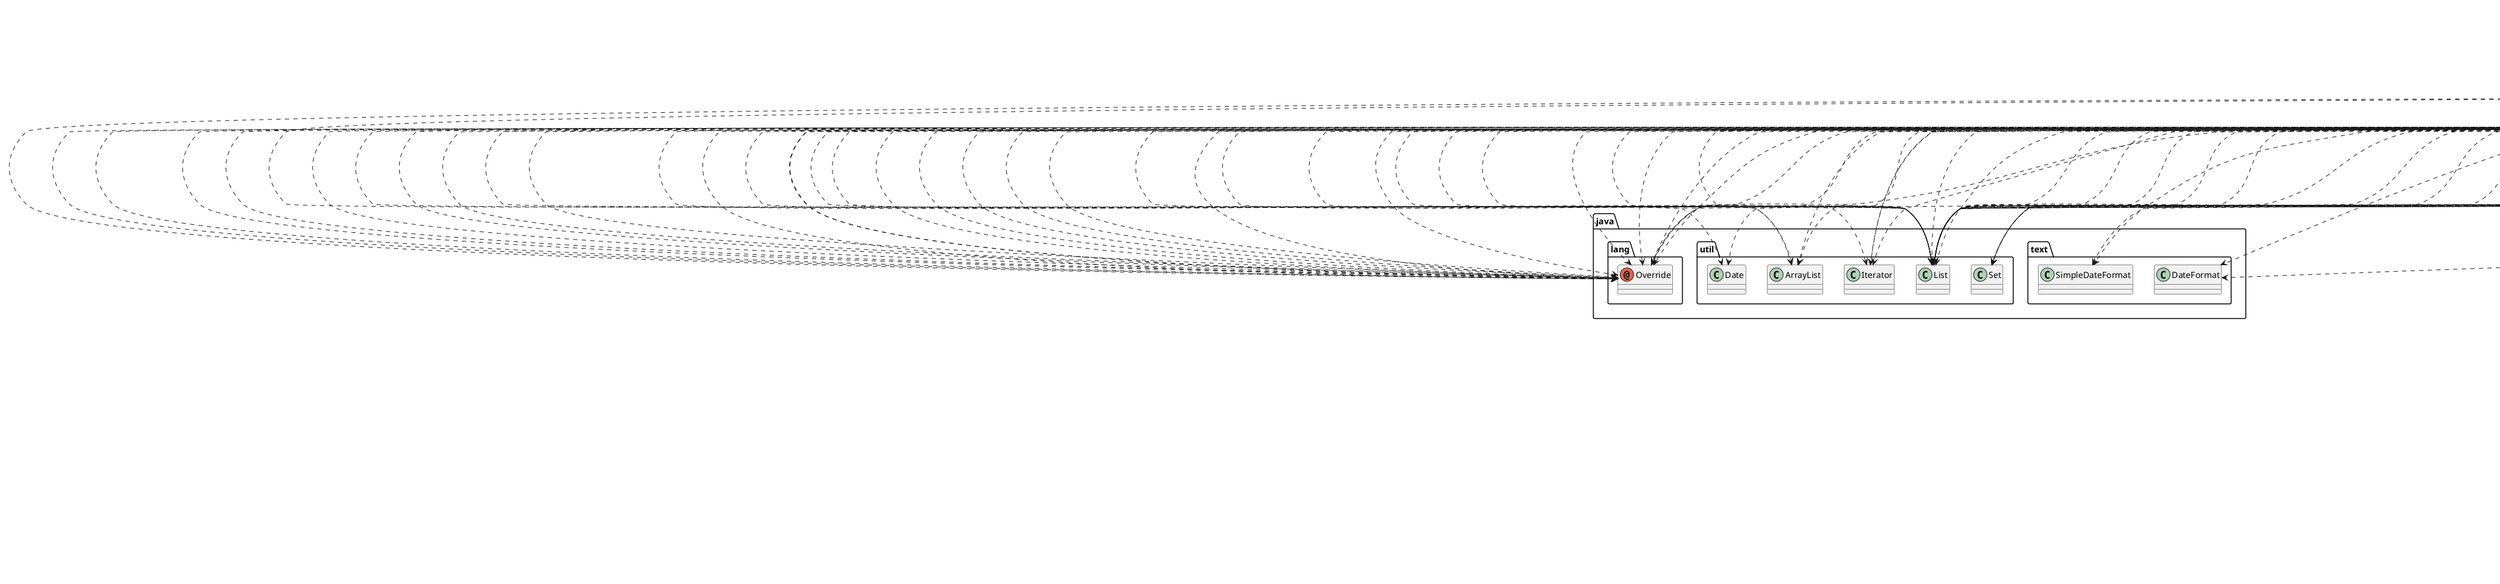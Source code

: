 @startuml
annotation java.lang.Override
annotation org.hibernate.validator.constraints.Email
annotation org.hibernate.validator.constraints.Length
annotation org.hibernate.validator.constraints.NotEmpty
annotation org.springframework.boot.autoconfigure.SpringBootApplication
annotation org.springframework.web.bind.annotation.PathVariable
annotation org.springframework.web.bind.annotation.RequestBody
annotation org.springframework.web.bind.annotation.RequestMapping
annotation org.springframework.web.bind.annotation.RequestParam
annotation org.springframework.web.bind.annotation.RestController
class com.gobeshonabd.GobeshonabdfinalApplication
class com.gobeshonabd.ServletInitializer
class com.gobeshonabd.TestController
class com.gobeshonabd.configs.DateUtil
class com.gobeshonabd.configs.HibernateUtil
class com.gobeshonabd.configs.SessionFactorySingletron
class com.gobeshonabd.configs.SpringContextSingletron
class com.gobeshonabd.controllers.Articles_CRUD
class com.gobeshonabd.controllers.Comment_Articles_CRUD
class com.gobeshonabd.controllers.Controller_Messages
class com.gobeshonabd.controllers.Controllers_LogOut
class com.gobeshonabd.controllers.Controllers_QuestionAndAnswer
class com.gobeshonabd.controllers.Controllers_QuestionAndAnswerComment
class com.gobeshonabd.controllers.Controllers_Services
class com.gobeshonabd.controllers.Controllers_Users
class com.gobeshonabd.persistence.DAO_Articles_Comment_Impl
class com.gobeshonabd.persistence.DAO_Articles_Impl
class com.gobeshonabd.persistence.DAO_Follow_Impl
class com.gobeshonabd.persistence.DAO_Generel_Insert_Update_Delete_SelectAll_Impl
class com.gobeshonabd.persistence.DAO_Messages_Impl
class com.gobeshonabd.persistence.DAO_QuestionAndAnswar_Impl
class com.gobeshonabd.persistence.DAO_QuestionAndAnswerComment_Impl
class com.gobeshonabd.persistence.DAO_Users_CRUD_Impl
class com.gobeshonabd.pojos.Articles
class com.gobeshonabd.pojos.ArticlesComments
class com.gobeshonabd.pojos.ArticlesCommentsVotes
class com.gobeshonabd.pojos.ArticlesComments_Insert
class com.gobeshonabd.pojos.ArticlesVotes
class com.gobeshonabd.pojos.Articles_Concise_View
class com.gobeshonabd.pojos.Articles_Insert
class com.gobeshonabd.pojos.Follow
class com.gobeshonabd.pojos.Messages
class com.gobeshonabd.pojos.QuestionAndAnswer
class com.gobeshonabd.pojos.QuestionAndAnswerComment
class com.gobeshonabd.pojos.QuestionAndAnswerCommentVotes
class com.gobeshonabd.pojos.QuestionAndAnswerComment_Insert
class com.gobeshonabd.pojos.QuestionAndAnswerVotes
class com.gobeshonabd.pojos.QuestionAndAnswer_Insert
class com.gobeshonabd.pojos.QuestionAndAnswer_View_Summury
class com.gobeshonabd.pojos.Users
class com.gobeshonabd.pojos.Users_Public_View
class com.gobeshonabd.search.DAO_Search_Users_Impl
class com.gobeshonabd.services.Services_Articles_CRUD_Impl
class com.gobeshonabd.services.Services_Articles_Comments_CRUD_Impl
class com.gobeshonabd.services.Services_Follow_Impl
class com.gobeshonabd.services.Services_Messages_Impl
class com.gobeshonabd.services.Services_QuestionAndAnswar_Impl
class com.gobeshonabd.services.Services_QuestionAndAnswerComment_Impl
class com.gobeshonabd.services.Services_Users_CRUD_Impl
class com.gobeshonabd.voting.Controller_Voteing
class com.gobeshonabd.voting.DAO_Generel_Vote_Save_Read_Impl
class com.gobeshonabd.voting.DAO_Vote_ArticleComment_Impl
class com.gobeshonabd.voting.DAO_Vote_Article_Impl
class com.gobeshonabd.voting.DAO_Vote_QuestionAndAnswarComment_Impl
class com.gobeshonabd.voting.DAO_Vote_QuestionAndAnswar_Impl
class com.gobeshonabd.voting.Services_Vote_ArticleComment_Impl
class com.gobeshonabd.voting.Services_Vote_Article_Impl
class com.gobeshonabd.voting.Services_Vote_QuestionAndAnswarComment_Impl
class com.gobeshonabd.voting.Services_Vote_QuestionAndAnswar_Impl
class java.text.DateFormat
class java.text.SimpleDateFormat
class java.util.ArrayList
class java.util.Date
class java.util.Iterator
class java.util.List
class java.util.Set
class javax.validation.constraints.Min
class javax.validation.constraints.Size
class org.hibernate.Criteria
class org.hibernate.Query
class org.hibernate.Session
class org.hibernate.SessionFactory
class org.hibernate.Transaction
class org.hibernate.cfg.Configuration
class org.hibernate.criterion.Criterion
class org.hibernate.criterion.LogicalExpression
class org.hibernate.criterion.MatchMode
class org.hibernate.criterion.Order
class org.hibernate.criterion.ProjectionList
class org.hibernate.criterion.Projections
class org.hibernate.criterion.Restrictions
class org.springframework.beans.factory.annotation.Required
class org.springframework.boot.SpringApplication
class org.springframework.boot.builder.SpringApplicationBuilder
class org.springframework.boot.web.support.SpringBootServletInitializer
class org.springframework.context.ApplicationContext
class org.springframework.context.support.ClassPathXmlApplicationContext
class org.springframework.web.bind.annotation.RequestMethod
interface com.gobeshonabd.configs.Get_Bean_Persistence_DAO_Generel_Insert_Update_Delete_Impl
interface com.gobeshonabd.configs.SpringApplicationContextInterface
interface com.gobeshonabd.persistence.DAO_Articles_Comment_I
interface com.gobeshonabd.persistence.DAO_Articles_I
interface com.gobeshonabd.persistence.DAO_Follow_I
interface com.gobeshonabd.persistence.DAO_Generel_Insert_Update_Delete_SelectAll_I
interface com.gobeshonabd.persistence.DAO_Messages_I
interface com.gobeshonabd.persistence.DAO_QuestionAndAnswar_I
interface com.gobeshonabd.persistence.DAO_QuestionAndAnswerComment_I
interface com.gobeshonabd.persistence.DAO_Users_CRUD_I
interface com.gobeshonabd.search.DAO_Search_Users_I
interface com.gobeshonabd.services.Services_Articles_CRUD_I
interface com.gobeshonabd.services.Services_Articles_Comments_CRUD_I
interface com.gobeshonabd.services.Services_Follow_I
interface com.gobeshonabd.services.Services_Messages_I
interface com.gobeshonabd.services.Services_QuestionAndAnswar_I
interface com.gobeshonabd.services.Services_QuestionAndAnswerComment_I
interface com.gobeshonabd.services.Services_User_PasswordEncryption_I
interface com.gobeshonabd.services.Services_Users_CRUD_I
interface com.gobeshonabd.voting.DAO_Generel_Vote_Save_Read_I
interface com.gobeshonabd.voting.DAO_Vote_ArticleComment_I
interface com.gobeshonabd.voting.DAO_Vote_Article_I
interface com.gobeshonabd.voting.DAO_Vote_QuestionAndAnswarComment_I
interface com.gobeshonabd.voting.DAO_Vote_QuestionAndAnswar_I
interface com.gobeshonabd.voting.Get_Bean_DAO_Generel_Vote_Save_Read_Impl
interface com.gobeshonabd.voting.Services_Vote_ArticleComment_I
interface com.gobeshonabd.voting.Services_Vote_Article_I
interface com.gobeshonabd.voting.Services_Vote_QuestionAndAnswarComment_I
interface com.gobeshonabd.voting.Services_Vote_QuestionAndAnswar_I
com.gobeshonabd.GobeshonabdfinalApplication ..> org.springframework.boot.autoconfigure.SpringBootApplication
com.gobeshonabd.GobeshonabdfinalApplication ..> org.springframework.boot.SpringApplication
com.gobeshonabd.ServletInitializer ..> java.lang.Override
com.gobeshonabd.ServletInitializer ..> org.springframework.boot.builder.SpringApplicationBuilder
com.gobeshonabd.ServletInitializer --|> org.springframework.boot.web.support.SpringBootServletInitializer
com.gobeshonabd.TestController ..> org.springframework.web.bind.annotation.RequestMapping
com.gobeshonabd.TestController ..> org.springframework.web.bind.annotation.RestController
com.gobeshonabd.configs.DateUtil ..> java.text.DateFormat
com.gobeshonabd.configs.DateUtil ..> java.text.SimpleDateFormat
com.gobeshonabd.configs.DateUtil ..> java.util.Date
com.gobeshonabd.configs.SessionFactorySingletron ..> org.hibernate.SessionFactory
com.gobeshonabd.configs.SessionFactorySingletron ..> org.hibernate.cfg.Configuration
com.gobeshonabd.configs.SpringContextSingletron ..> org.springframework.context.ApplicationContext
com.gobeshonabd.configs.SpringContextSingletron ..> org.springframework.context.support.ClassPathXmlApplicationContext
com.gobeshonabd.controllers.Articles_CRUD ..> org.springframework.web.bind.annotation.PathVariable
com.gobeshonabd.controllers.Articles_CRUD ..> org.springframework.web.bind.annotation.RequestBody
com.gobeshonabd.controllers.Articles_CRUD ..> org.springframework.web.bind.annotation.RequestMapping
com.gobeshonabd.controllers.Articles_CRUD ..> org.springframework.web.bind.annotation.RestController
com.gobeshonabd.controllers.Articles_CRUD ..> com.gobeshonabd.configs.SpringContextSingletron
com.gobeshonabd.controllers.Articles_CRUD ..> com.gobeshonabd.pojos.Articles
com.gobeshonabd.controllers.Articles_CRUD ..> com.gobeshonabd.pojos.Articles_Insert
com.gobeshonabd.controllers.Articles_CRUD ..> java.util.List
com.gobeshonabd.controllers.Articles_CRUD ..> org.springframework.web.bind.annotation.RequestMethod
com.gobeshonabd.controllers.Articles_CRUD --|> com.gobeshonabd.configs.SpringApplicationContextInterface
com.gobeshonabd.controllers.Articles_CRUD ..> com.gobeshonabd.services.Services_Articles_CRUD_I
com.gobeshonabd.controllers.Comment_Articles_CRUD ..> org.springframework.web.bind.annotation.RequestBody
com.gobeshonabd.controllers.Comment_Articles_CRUD ..> org.springframework.web.bind.annotation.RequestMapping
com.gobeshonabd.controllers.Comment_Articles_CRUD ..> org.springframework.web.bind.annotation.RestController
com.gobeshonabd.controllers.Comment_Articles_CRUD ..> com.gobeshonabd.pojos.ArticlesComments
com.gobeshonabd.controllers.Comment_Articles_CRUD ..> com.gobeshonabd.pojos.ArticlesComments_Insert
com.gobeshonabd.controllers.Comment_Articles_CRUD ..> org.springframework.web.bind.annotation.RequestMethod
com.gobeshonabd.controllers.Comment_Articles_CRUD --|> com.gobeshonabd.configs.SpringApplicationContextInterface
com.gobeshonabd.controllers.Comment_Articles_CRUD ..> com.gobeshonabd.services.Services_Articles_Comments_CRUD_I
com.gobeshonabd.controllers.Controller_Messages ..> org.springframework.web.bind.annotation.PathVariable
com.gobeshonabd.controllers.Controller_Messages ..> org.springframework.web.bind.annotation.RequestBody
com.gobeshonabd.controllers.Controller_Messages ..> org.springframework.web.bind.annotation.RequestMapping
com.gobeshonabd.controllers.Controller_Messages ..> org.springframework.web.bind.annotation.RequestParam
com.gobeshonabd.controllers.Controller_Messages ..> org.springframework.web.bind.annotation.RestController
com.gobeshonabd.controllers.Controller_Messages ..> com.gobeshonabd.pojos.Messages
com.gobeshonabd.controllers.Controller_Messages ..> java.util.List
com.gobeshonabd.controllers.Controller_Messages ..> org.springframework.web.bind.annotation.RequestMethod
com.gobeshonabd.controllers.Controller_Messages --|> com.gobeshonabd.configs.SpringApplicationContextInterface
com.gobeshonabd.controllers.Controller_Messages ..> com.gobeshonabd.services.Services_Messages_I
com.gobeshonabd.controllers.Controllers_LogOut ..> org.springframework.web.bind.annotation.RequestBody
com.gobeshonabd.controllers.Controllers_LogOut ..> org.springframework.web.bind.annotation.RequestMapping
com.gobeshonabd.controllers.Controllers_LogOut ..> org.springframework.web.bind.annotation.RestController
com.gobeshonabd.controllers.Controllers_LogOut ..> com.gobeshonabd.pojos.Articles
com.gobeshonabd.controllers.Controllers_LogOut ..> java.util.List
com.gobeshonabd.controllers.Controllers_LogOut ..> org.springframework.web.bind.annotation.RequestMethod
com.gobeshonabd.controllers.Controllers_LogOut ..> com.gobeshonabd.configs.SpringApplicationContextInterface
com.gobeshonabd.controllers.Controllers_LogOut ..> com.gobeshonabd.services.Services_Articles_CRUD_I
com.gobeshonabd.controllers.Controllers_QuestionAndAnswer ..> org.springframework.web.bind.annotation.PathVariable
com.gobeshonabd.controllers.Controllers_QuestionAndAnswer ..> org.springframework.web.bind.annotation.RequestBody
com.gobeshonabd.controllers.Controllers_QuestionAndAnswer ..> org.springframework.web.bind.annotation.RequestMapping
com.gobeshonabd.controllers.Controllers_QuestionAndAnswer ..> org.springframework.web.bind.annotation.RestController
com.gobeshonabd.controllers.Controllers_QuestionAndAnswer ..> com.gobeshonabd.pojos.QuestionAndAnswer
com.gobeshonabd.controllers.Controllers_QuestionAndAnswer ..> com.gobeshonabd.pojos.QuestionAndAnswer_Insert
com.gobeshonabd.controllers.Controllers_QuestionAndAnswer ..> java.util.List
com.gobeshonabd.controllers.Controllers_QuestionAndAnswer ..> org.springframework.web.bind.annotation.RequestMethod
com.gobeshonabd.controllers.Controllers_QuestionAndAnswer --|> com.gobeshonabd.configs.SpringApplicationContextInterface
com.gobeshonabd.controllers.Controllers_QuestionAndAnswer ..> com.gobeshonabd.services.Services_QuestionAndAnswar_I
com.gobeshonabd.controllers.Controllers_QuestionAndAnswerComment ..> org.springframework.web.bind.annotation.RequestBody
com.gobeshonabd.controllers.Controllers_QuestionAndAnswerComment ..> org.springframework.web.bind.annotation.RequestMapping
com.gobeshonabd.controllers.Controllers_QuestionAndAnswerComment ..> org.springframework.web.bind.annotation.RestController
com.gobeshonabd.controllers.Controllers_QuestionAndAnswerComment ..> com.gobeshonabd.pojos.QuestionAndAnswerComment
com.gobeshonabd.controllers.Controllers_QuestionAndAnswerComment ..> com.gobeshonabd.pojos.QuestionAndAnswerComment_Insert
com.gobeshonabd.controllers.Controllers_QuestionAndAnswerComment ..> org.springframework.web.bind.annotation.RequestMethod
com.gobeshonabd.controllers.Controllers_QuestionAndAnswerComment --|> com.gobeshonabd.configs.SpringApplicationContextInterface
com.gobeshonabd.controllers.Controllers_QuestionAndAnswerComment ..> com.gobeshonabd.services.Services_QuestionAndAnswerComment_I
com.gobeshonabd.controllers.Controllers_Services ..> org.springframework.web.bind.annotation.RequestMapping
com.gobeshonabd.controllers.Controllers_Services ..> com.gobeshonabd.pojos.Follow
com.gobeshonabd.controllers.Controllers_Services ..> java.util.List
com.gobeshonabd.controllers.Controllers_Services ..> org.springframework.web.bind.annotation.RequestMethod
com.gobeshonabd.controllers.Controllers_Services --|> com.gobeshonabd.configs.SpringApplicationContextInterface
com.gobeshonabd.controllers.Controllers_Services ..> com.gobeshonabd.services.Services_Follow_I
com.gobeshonabd.controllers.Controllers_Users ..> org.springframework.web.bind.annotation.PathVariable
com.gobeshonabd.controllers.Controllers_Users ..> org.springframework.web.bind.annotation.RequestBody
com.gobeshonabd.controllers.Controllers_Users ..> org.springframework.web.bind.annotation.RequestMapping
com.gobeshonabd.controllers.Controllers_Users ..> org.springframework.web.bind.annotation.RequestParam
com.gobeshonabd.controllers.Controllers_Users ..> org.springframework.web.bind.annotation.RestController
com.gobeshonabd.controllers.Controllers_Users ..> com.gobeshonabd.pojos.Users
com.gobeshonabd.controllers.Controllers_Users ..> com.gobeshonabd.pojos.Users_Public_View
com.gobeshonabd.controllers.Controllers_Users ..> java.util.List
com.gobeshonabd.controllers.Controllers_Users ..> org.hibernate.Session
com.gobeshonabd.controllers.Controllers_Users ..> org.hibernate.SessionFactory
com.gobeshonabd.controllers.Controllers_Users ..> org.hibernate.Transaction
com.gobeshonabd.controllers.Controllers_Users ..> org.hibernate.cfg.Configuration
com.gobeshonabd.controllers.Controllers_Users ..> org.springframework.web.bind.annotation.RequestMethod
com.gobeshonabd.controllers.Controllers_Users --|> com.gobeshonabd.configs.SpringApplicationContextInterface
com.gobeshonabd.controllers.Controllers_Users ..> com.gobeshonabd.services.Services_Users_CRUD_I
com.gobeshonabd.persistence.DAO_Articles_Comment_Impl ..> java.lang.Override
com.gobeshonabd.persistence.DAO_Articles_Comment_Impl ..> com.gobeshonabd.configs.HibernateUtil
com.gobeshonabd.persistence.DAO_Articles_Comment_Impl ..> com.gobeshonabd.pojos.ArticlesComments
com.gobeshonabd.persistence.DAO_Articles_Comment_Impl ..> com.gobeshonabd.pojos.ArticlesComments_Insert
com.gobeshonabd.persistence.DAO_Articles_Comment_Impl ..> org.hibernate.Session
com.gobeshonabd.persistence.DAO_Articles_Comment_Impl ..> org.hibernate.SessionFactory
com.gobeshonabd.persistence.DAO_Articles_Comment_Impl --|> com.gobeshonabd.configs.Get_Bean_Persistence_DAO_Generel_Insert_Update_Delete_Impl
com.gobeshonabd.persistence.DAO_Articles_Comment_Impl --|> com.gobeshonabd.persistence.DAO_Articles_Comment_I
com.gobeshonabd.persistence.DAO_Articles_Impl ..> java.lang.Override
com.gobeshonabd.persistence.DAO_Articles_Impl ..> com.gobeshonabd.configs.HibernateUtil
com.gobeshonabd.persistence.DAO_Articles_Impl ..> com.gobeshonabd.pojos.Articles
com.gobeshonabd.persistence.DAO_Articles_Impl ..> com.gobeshonabd.pojos.Articles_Concise_View
com.gobeshonabd.persistence.DAO_Articles_Impl ..> com.gobeshonabd.pojos.Articles_Insert
com.gobeshonabd.persistence.DAO_Articles_Impl ..> com.gobeshonabd.pojos.Users
com.gobeshonabd.persistence.DAO_Articles_Impl ..> java.util.ArrayList
com.gobeshonabd.persistence.DAO_Articles_Impl ..> java.util.Iterator
com.gobeshonabd.persistence.DAO_Articles_Impl ..> java.util.List
com.gobeshonabd.persistence.DAO_Articles_Impl ..> org.hibernate.Query
com.gobeshonabd.persistence.DAO_Articles_Impl ..> org.hibernate.Session
com.gobeshonabd.persistence.DAO_Articles_Impl ..> org.hibernate.SessionFactory
com.gobeshonabd.persistence.DAO_Articles_Impl --|> com.gobeshonabd.configs.Get_Bean_Persistence_DAO_Generel_Insert_Update_Delete_Impl
com.gobeshonabd.persistence.DAO_Articles_Impl --|> com.gobeshonabd.persistence.DAO_Articles_I
com.gobeshonabd.persistence.DAO_Follow_Impl ..> java.lang.Override
com.gobeshonabd.persistence.DAO_Follow_Impl ..> com.gobeshonabd.configs.HibernateUtil
com.gobeshonabd.persistence.DAO_Follow_Impl ..> com.gobeshonabd.pojos.Follow
com.gobeshonabd.persistence.DAO_Follow_Impl ..> java.util.List
com.gobeshonabd.persistence.DAO_Follow_Impl ..> org.hibernate.Criteria
com.gobeshonabd.persistence.DAO_Follow_Impl ..> org.hibernate.Session
com.gobeshonabd.persistence.DAO_Follow_Impl ..> org.hibernate.SessionFactory
com.gobeshonabd.persistence.DAO_Follow_Impl ..> org.hibernate.criterion.Restrictions
com.gobeshonabd.persistence.DAO_Follow_Impl --|> com.gobeshonabd.configs.Get_Bean_Persistence_DAO_Generel_Insert_Update_Delete_Impl
com.gobeshonabd.persistence.DAO_Follow_Impl --|> com.gobeshonabd.persistence.DAO_Follow_I
com.gobeshonabd.persistence.DAO_Generel_Insert_Update_Delete_SelectAll_Impl ..> java.lang.Override
com.gobeshonabd.persistence.DAO_Generel_Insert_Update_Delete_SelectAll_Impl ..> com.gobeshonabd.configs.HibernateUtil
com.gobeshonabd.persistence.DAO_Generel_Insert_Update_Delete_SelectAll_Impl ..> com.gobeshonabd.pojos.Articles
com.gobeshonabd.persistence.DAO_Generel_Insert_Update_Delete_SelectAll_Impl ..> java.util.List
com.gobeshonabd.persistence.DAO_Generel_Insert_Update_Delete_SelectAll_Impl ..> org.hibernate.Query
com.gobeshonabd.persistence.DAO_Generel_Insert_Update_Delete_SelectAll_Impl ..> org.hibernate.Session
com.gobeshonabd.persistence.DAO_Generel_Insert_Update_Delete_SelectAll_Impl ..> org.hibernate.SessionFactory
com.gobeshonabd.persistence.DAO_Generel_Insert_Update_Delete_SelectAll_Impl ..> org.hibernate.Transaction
com.gobeshonabd.persistence.DAO_Generel_Insert_Update_Delete_SelectAll_Impl --|> com.gobeshonabd.persistence.DAO_Generel_Insert_Update_Delete_SelectAll_I
com.gobeshonabd.persistence.DAO_Messages_Impl ..> java.lang.Override
com.gobeshonabd.persistence.DAO_Messages_Impl ..> com.gobeshonabd.configs.HibernateUtil
com.gobeshonabd.persistence.DAO_Messages_Impl ..> com.gobeshonabd.pojos.Messages
com.gobeshonabd.persistence.DAO_Messages_Impl ..> java.util.List
com.gobeshonabd.persistence.DAO_Messages_Impl ..> org.hibernate.Criteria
com.gobeshonabd.persistence.DAO_Messages_Impl ..> org.hibernate.Session
com.gobeshonabd.persistence.DAO_Messages_Impl ..> org.hibernate.SessionFactory
com.gobeshonabd.persistence.DAO_Messages_Impl ..> org.hibernate.criterion.Restrictions
com.gobeshonabd.persistence.DAO_Messages_Impl --|> com.gobeshonabd.configs.Get_Bean_Persistence_DAO_Generel_Insert_Update_Delete_Impl
com.gobeshonabd.persistence.DAO_Messages_Impl --|> com.gobeshonabd.persistence.DAO_Messages_I
com.gobeshonabd.persistence.DAO_QuestionAndAnswar_Impl ..> java.lang.Override
com.gobeshonabd.persistence.DAO_QuestionAndAnswar_Impl ..> com.gobeshonabd.configs.HibernateUtil
com.gobeshonabd.persistence.DAO_QuestionAndAnswar_Impl ..> com.gobeshonabd.pojos.Articles_Concise_View
com.gobeshonabd.persistence.DAO_QuestionAndAnswar_Impl ..> com.gobeshonabd.pojos.QuestionAndAnswer
com.gobeshonabd.persistence.DAO_QuestionAndAnswar_Impl ..> com.gobeshonabd.pojos.QuestionAndAnswer_Insert
com.gobeshonabd.persistence.DAO_QuestionAndAnswar_Impl ..> com.gobeshonabd.pojos.QuestionAndAnswer_View_Summury
com.gobeshonabd.persistence.DAO_QuestionAndAnswar_Impl ..> com.gobeshonabd.pojos.Users
com.gobeshonabd.persistence.DAO_QuestionAndAnswar_Impl ..> java.util.ArrayList
com.gobeshonabd.persistence.DAO_QuestionAndAnswar_Impl ..> java.util.Iterator
com.gobeshonabd.persistence.DAO_QuestionAndAnswar_Impl ..> java.util.List
com.gobeshonabd.persistence.DAO_QuestionAndAnswar_Impl ..> org.hibernate.Query
com.gobeshonabd.persistence.DAO_QuestionAndAnswar_Impl ..> org.hibernate.Session
com.gobeshonabd.persistence.DAO_QuestionAndAnswar_Impl ..> org.hibernate.SessionFactory
com.gobeshonabd.persistence.DAO_QuestionAndAnswar_Impl --|> com.gobeshonabd.configs.Get_Bean_Persistence_DAO_Generel_Insert_Update_Delete_Impl
com.gobeshonabd.persistence.DAO_QuestionAndAnswar_Impl --|> com.gobeshonabd.persistence.DAO_QuestionAndAnswar_I
com.gobeshonabd.persistence.DAO_QuestionAndAnswerComment_Impl ..> java.lang.Override
com.gobeshonabd.persistence.DAO_QuestionAndAnswerComment_Impl ..> com.gobeshonabd.pojos.QuestionAndAnswerComment
com.gobeshonabd.persistence.DAO_QuestionAndAnswerComment_Impl ..> com.gobeshonabd.pojos.QuestionAndAnswerComment_Insert
com.gobeshonabd.persistence.DAO_QuestionAndAnswerComment_Impl --|> com.gobeshonabd.configs.Get_Bean_Persistence_DAO_Generel_Insert_Update_Delete_Impl
com.gobeshonabd.persistence.DAO_QuestionAndAnswerComment_Impl --|> com.gobeshonabd.persistence.DAO_QuestionAndAnswerComment_I
com.gobeshonabd.persistence.DAO_Users_CRUD_Impl ..> java.lang.Override
com.gobeshonabd.persistence.DAO_Users_CRUD_Impl ..> com.gobeshonabd.configs.HibernateUtil
com.gobeshonabd.persistence.DAO_Users_CRUD_Impl ..> com.gobeshonabd.pojos.Users
com.gobeshonabd.persistence.DAO_Users_CRUD_Impl ..> com.gobeshonabd.pojos.Users_Public_View
com.gobeshonabd.persistence.DAO_Users_CRUD_Impl ..> java.util.ArrayList
com.gobeshonabd.persistence.DAO_Users_CRUD_Impl ..> java.util.Iterator
com.gobeshonabd.persistence.DAO_Users_CRUD_Impl ..> java.util.List
com.gobeshonabd.persistence.DAO_Users_CRUD_Impl ..> org.hibernate.Criteria
com.gobeshonabd.persistence.DAO_Users_CRUD_Impl ..> org.hibernate.Query
com.gobeshonabd.persistence.DAO_Users_CRUD_Impl ..> org.hibernate.Session
com.gobeshonabd.persistence.DAO_Users_CRUD_Impl ..> org.hibernate.SessionFactory
com.gobeshonabd.persistence.DAO_Users_CRUD_Impl --|> com.gobeshonabd.configs.Get_Bean_Persistence_DAO_Generel_Insert_Update_Delete_Impl
com.gobeshonabd.persistence.DAO_Users_CRUD_Impl --|> com.gobeshonabd.persistence.DAO_Users_CRUD_I
com.gobeshonabd.pojos.Articles ..> org.hibernate.validator.constraints.Length
com.gobeshonabd.pojos.Articles ..> org.hibernate.validator.constraints.NotEmpty
com.gobeshonabd.pojos.Articles ..> java.util.Set
com.gobeshonabd.pojos.Articles ..> org.springframework.beans.factory.annotation.Required
com.gobeshonabd.pojos.ArticlesComments ..> org.hibernate.validator.constraints.Length
com.gobeshonabd.pojos.ArticlesComments ..> org.hibernate.validator.constraints.NotEmpty
com.gobeshonabd.pojos.ArticlesComments_Insert ..> org.hibernate.validator.constraints.Length
com.gobeshonabd.pojos.ArticlesComments_Insert ..> org.hibernate.validator.constraints.NotEmpty
com.gobeshonabd.pojos.Articles_Insert ..> org.hibernate.validator.constraints.Length
com.gobeshonabd.pojos.Articles_Insert ..> org.hibernate.validator.constraints.NotEmpty
com.gobeshonabd.pojos.Articles_Insert ..> java.util.Set
com.gobeshonabd.pojos.Articles_Insert ..> org.springframework.beans.factory.annotation.Required
com.gobeshonabd.pojos.Messages ..> org.hibernate.validator.constraints.Length
com.gobeshonabd.pojos.Messages ..> org.hibernate.validator.constraints.NotEmpty
com.gobeshonabd.pojos.QuestionAndAnswer ..> org.hibernate.validator.constraints.Length
com.gobeshonabd.pojos.QuestionAndAnswer ..> org.hibernate.validator.constraints.NotEmpty
com.gobeshonabd.pojos.QuestionAndAnswer ..> java.util.Set
com.gobeshonabd.pojos.QuestionAndAnswerComment ..> org.hibernate.validator.constraints.Length
com.gobeshonabd.pojos.QuestionAndAnswerComment ..> org.hibernate.validator.constraints.NotEmpty
com.gobeshonabd.pojos.QuestionAndAnswerComment_Insert ..> org.hibernate.validator.constraints.Length
com.gobeshonabd.pojos.QuestionAndAnswerComment_Insert ..> org.hibernate.validator.constraints.NotEmpty
com.gobeshonabd.pojos.QuestionAndAnswer_Insert ..> org.hibernate.validator.constraints.Length
com.gobeshonabd.pojos.QuestionAndAnswer_Insert ..> org.hibernate.validator.constraints.NotEmpty
com.gobeshonabd.pojos.QuestionAndAnswer_Insert ..> java.util.Set
com.gobeshonabd.pojos.Users ..> org.hibernate.validator.constraints.Email
com.gobeshonabd.pojos.Users ..> org.hibernate.validator.constraints.Length
com.gobeshonabd.pojos.Users ..> org.hibernate.validator.constraints.NotEmpty
com.gobeshonabd.pojos.Users ..> java.util.Set
com.gobeshonabd.pojos.Users ..> javax.validation.constraints.Min
com.gobeshonabd.pojos.Users ..> javax.validation.constraints.Size
com.gobeshonabd.search.DAO_Search_Users_Impl ..> java.lang.Override
com.gobeshonabd.search.DAO_Search_Users_Impl ..> com.gobeshonabd.configs.HibernateUtil
com.gobeshonabd.search.DAO_Search_Users_Impl ..> com.gobeshonabd.pojos.Users
com.gobeshonabd.search.DAO_Search_Users_Impl ..> com.gobeshonabd.pojos.Users_Public_View
com.gobeshonabd.search.DAO_Search_Users_Impl ..> java.util.ArrayList
com.gobeshonabd.search.DAO_Search_Users_Impl ..> java.util.Iterator
com.gobeshonabd.search.DAO_Search_Users_Impl ..> java.util.List
com.gobeshonabd.search.DAO_Search_Users_Impl ..> org.hibernate.Criteria
com.gobeshonabd.search.DAO_Search_Users_Impl ..> org.hibernate.Session
com.gobeshonabd.search.DAO_Search_Users_Impl ..> org.hibernate.SessionFactory
com.gobeshonabd.search.DAO_Search_Users_Impl ..> org.hibernate.criterion.Criterion
com.gobeshonabd.search.DAO_Search_Users_Impl ..> org.hibernate.criterion.LogicalExpression
com.gobeshonabd.search.DAO_Search_Users_Impl ..> org.hibernate.criterion.MatchMode
com.gobeshonabd.search.DAO_Search_Users_Impl ..> org.hibernate.criterion.Order
com.gobeshonabd.search.DAO_Search_Users_Impl ..> org.hibernate.criterion.ProjectionList
com.gobeshonabd.search.DAO_Search_Users_Impl ..> org.hibernate.criterion.Projections
com.gobeshonabd.search.DAO_Search_Users_Impl ..> org.hibernate.criterion.Restrictions
com.gobeshonabd.search.DAO_Search_Users_Impl --|> com.gobeshonabd.search.DAO_Search_Users_I
com.gobeshonabd.services.Services_Articles_CRUD_Impl ..> java.lang.Override
com.gobeshonabd.services.Services_Articles_CRUD_Impl ..> com.gobeshonabd.configs.DateUtil
com.gobeshonabd.services.Services_Articles_CRUD_Impl ..> com.gobeshonabd.pojos.Articles
com.gobeshonabd.services.Services_Articles_CRUD_Impl ..> com.gobeshonabd.pojos.Articles_Concise_View
com.gobeshonabd.services.Services_Articles_CRUD_Impl ..> com.gobeshonabd.pojos.Articles_Insert
com.gobeshonabd.services.Services_Articles_CRUD_Impl ..> java.util.List
com.gobeshonabd.services.Services_Articles_CRUD_Impl ..> com.gobeshonabd.configs.SpringApplicationContextInterface
com.gobeshonabd.services.Services_Articles_CRUD_Impl ..> com.gobeshonabd.persistence.DAO_Articles_I
com.gobeshonabd.services.Services_Articles_CRUD_Impl --|> com.gobeshonabd.services.Services_Articles_CRUD_I
com.gobeshonabd.services.Services_Articles_Comments_CRUD_Impl ..> java.lang.Override
com.gobeshonabd.services.Services_Articles_Comments_CRUD_Impl ..> com.gobeshonabd.configs.DateUtil
com.gobeshonabd.services.Services_Articles_Comments_CRUD_Impl ..> com.gobeshonabd.pojos.ArticlesComments
com.gobeshonabd.services.Services_Articles_Comments_CRUD_Impl ..> com.gobeshonabd.pojos.ArticlesComments_Insert
com.gobeshonabd.services.Services_Articles_Comments_CRUD_Impl ..> com.gobeshonabd.configs.SpringApplicationContextInterface
com.gobeshonabd.services.Services_Articles_Comments_CRUD_Impl ..> com.gobeshonabd.persistence.DAO_Articles_Comment_I
com.gobeshonabd.services.Services_Articles_Comments_CRUD_Impl --|> com.gobeshonabd.services.Services_Articles_Comments_CRUD_I
com.gobeshonabd.services.Services_Follow_Impl ..> java.lang.Override
com.gobeshonabd.services.Services_Follow_Impl ..> com.gobeshonabd.configs.DateUtil
com.gobeshonabd.services.Services_Follow_Impl ..> com.gobeshonabd.pojos.Follow
com.gobeshonabd.services.Services_Follow_Impl ..> java.util.List
com.gobeshonabd.services.Services_Follow_Impl ..> com.gobeshonabd.configs.SpringApplicationContextInterface
com.gobeshonabd.services.Services_Follow_Impl ..> com.gobeshonabd.persistence.DAO_Follow_I
com.gobeshonabd.services.Services_Follow_Impl --|> com.gobeshonabd.services.Services_Follow_I
com.gobeshonabd.services.Services_Messages_Impl ..> java.lang.Override
com.gobeshonabd.services.Services_Messages_Impl ..> com.gobeshonabd.configs.DateUtil
com.gobeshonabd.services.Services_Messages_Impl ..> com.gobeshonabd.pojos.Messages
com.gobeshonabd.services.Services_Messages_Impl ..> java.util.List
com.gobeshonabd.services.Services_Messages_Impl --|> com.gobeshonabd.configs.SpringApplicationContextInterface
com.gobeshonabd.services.Services_Messages_Impl ..> com.gobeshonabd.persistence.DAO_Messages_I
com.gobeshonabd.services.Services_Messages_Impl --|> com.gobeshonabd.services.Services_Messages_I
com.gobeshonabd.services.Services_QuestionAndAnswar_Impl ..> java.lang.Override
com.gobeshonabd.services.Services_QuestionAndAnswar_Impl ..> com.gobeshonabd.configs.DateUtil
com.gobeshonabd.services.Services_QuestionAndAnswar_Impl ..> com.gobeshonabd.pojos.QuestionAndAnswer
com.gobeshonabd.services.Services_QuestionAndAnswar_Impl ..> com.gobeshonabd.pojos.QuestionAndAnswer_Insert
com.gobeshonabd.services.Services_QuestionAndAnswar_Impl ..> java.util.List
com.gobeshonabd.services.Services_QuestionAndAnswar_Impl --|> com.gobeshonabd.configs.SpringApplicationContextInterface
com.gobeshonabd.services.Services_QuestionAndAnswar_Impl ..> com.gobeshonabd.persistence.DAO_QuestionAndAnswar_I
com.gobeshonabd.services.Services_QuestionAndAnswar_Impl --|> com.gobeshonabd.services.Services_QuestionAndAnswar_I
com.gobeshonabd.services.Services_QuestionAndAnswerComment_Impl ..> java.lang.Override
com.gobeshonabd.services.Services_QuestionAndAnswerComment_Impl ..> com.gobeshonabd.configs.DateUtil
com.gobeshonabd.services.Services_QuestionAndAnswerComment_Impl ..> com.gobeshonabd.pojos.QuestionAndAnswerComment_Insert
com.gobeshonabd.services.Services_QuestionAndAnswerComment_Impl --|> com.gobeshonabd.configs.SpringApplicationContextInterface
com.gobeshonabd.services.Services_QuestionAndAnswerComment_Impl ..> com.gobeshonabd.persistence.DAO_QuestionAndAnswerComment_I
com.gobeshonabd.services.Services_QuestionAndAnswerComment_Impl --|> com.gobeshonabd.services.Services_QuestionAndAnswerComment_I
com.gobeshonabd.services.Services_Users_CRUD_Impl ..> java.lang.Override
com.gobeshonabd.services.Services_Users_CRUD_Impl ..> com.gobeshonabd.configs.DateUtil
com.gobeshonabd.services.Services_Users_CRUD_Impl ..> com.gobeshonabd.pojos.Users
com.gobeshonabd.services.Services_Users_CRUD_Impl ..> com.gobeshonabd.pojos.Users_Public_View
com.gobeshonabd.services.Services_Users_CRUD_Impl ..> java.text.DateFormat
com.gobeshonabd.services.Services_Users_CRUD_Impl ..> java.text.SimpleDateFormat
com.gobeshonabd.services.Services_Users_CRUD_Impl ..> java.util.Date
com.gobeshonabd.services.Services_Users_CRUD_Impl ..> java.util.List
com.gobeshonabd.services.Services_Users_CRUD_Impl --|> com.gobeshonabd.configs.SpringApplicationContextInterface
com.gobeshonabd.services.Services_Users_CRUD_Impl ..> com.gobeshonabd.persistence.DAO_Generel_Insert_Update_Delete_SelectAll_I
com.gobeshonabd.services.Services_Users_CRUD_Impl ..> com.gobeshonabd.persistence.DAO_Users_CRUD_I
com.gobeshonabd.services.Services_Users_CRUD_Impl --|> com.gobeshonabd.services.Services_Users_CRUD_I
com.gobeshonabd.voting.Controller_Voteing ..> org.springframework.web.bind.annotation.RequestBody
com.gobeshonabd.voting.Controller_Voteing ..> org.springframework.web.bind.annotation.RequestMapping
com.gobeshonabd.voting.Controller_Voteing ..> org.springframework.web.bind.annotation.RestController
com.gobeshonabd.voting.Controller_Voteing ..> com.gobeshonabd.pojos.ArticlesCommentsVotes
com.gobeshonabd.voting.Controller_Voteing ..> com.gobeshonabd.pojos.ArticlesVotes
com.gobeshonabd.voting.Controller_Voteing ..> com.gobeshonabd.pojos.QuestionAndAnswerComment
com.gobeshonabd.voting.Controller_Voteing ..> com.gobeshonabd.pojos.QuestionAndAnswerCommentVotes
com.gobeshonabd.voting.Controller_Voteing ..> com.gobeshonabd.pojos.QuestionAndAnswerVotes
com.gobeshonabd.voting.Controller_Voteing ..> org.springframework.web.bind.annotation.RequestMethod
com.gobeshonabd.voting.Controller_Voteing --|> com.gobeshonabd.configs.SpringApplicationContextInterface
com.gobeshonabd.voting.DAO_Generel_Vote_Save_Read_Impl ..> java.lang.Override
com.gobeshonabd.voting.DAO_Generel_Vote_Save_Read_Impl ..> com.gobeshonabd.configs.HibernateUtil
com.gobeshonabd.voting.DAO_Generel_Vote_Save_Read_Impl ..> com.gobeshonabd.pojos.Users
com.gobeshonabd.voting.DAO_Generel_Vote_Save_Read_Impl ..> java.util.List
com.gobeshonabd.voting.DAO_Generel_Vote_Save_Read_Impl ..> org.hibernate.Criteria
com.gobeshonabd.voting.DAO_Generel_Vote_Save_Read_Impl ..> org.hibernate.Session
com.gobeshonabd.voting.DAO_Generel_Vote_Save_Read_Impl ..> org.hibernate.SessionFactory
com.gobeshonabd.voting.DAO_Generel_Vote_Save_Read_Impl ..> org.hibernate.Transaction
com.gobeshonabd.voting.DAO_Generel_Vote_Save_Read_Impl ..> org.hibernate.criterion.ProjectionList
com.gobeshonabd.voting.DAO_Generel_Vote_Save_Read_Impl ..> org.hibernate.criterion.Projections
com.gobeshonabd.voting.DAO_Generel_Vote_Save_Read_Impl ..> org.hibernate.criterion.Restrictions
com.gobeshonabd.voting.DAO_Generel_Vote_Save_Read_Impl ..> com.gobeshonabd.configs.SpringApplicationContextInterface
com.gobeshonabd.voting.DAO_Generel_Vote_Save_Read_Impl --|> com.gobeshonabd.voting.DAO_Generel_Vote_Save_Read_I
com.gobeshonabd.voting.DAO_Vote_ArticleComment_Impl ..> java.lang.Override
com.gobeshonabd.voting.DAO_Vote_ArticleComment_Impl ..> com.gobeshonabd.pojos.Articles
com.gobeshonabd.voting.DAO_Vote_ArticleComment_Impl ..> com.gobeshonabd.pojos.ArticlesComments
com.gobeshonabd.voting.DAO_Vote_ArticleComment_Impl ..> com.gobeshonabd.pojos.ArticlesCommentsVotes
com.gobeshonabd.voting.DAO_Vote_ArticleComment_Impl ..> com.gobeshonabd.pojos.ArticlesComments_Insert
com.gobeshonabd.voting.DAO_Vote_ArticleComment_Impl ..> com.gobeshonabd.pojos.ArticlesVotes
com.gobeshonabd.voting.DAO_Vote_ArticleComment_Impl ..> com.gobeshonabd.pojos.Users
com.gobeshonabd.voting.DAO_Vote_ArticleComment_Impl ..> java.util.List
com.gobeshonabd.voting.DAO_Vote_ArticleComment_Impl --|> com.gobeshonabd.voting.DAO_Vote_ArticleComment_I
com.gobeshonabd.voting.DAO_Vote_ArticleComment_Impl --|> com.gobeshonabd.voting.Get_Bean_DAO_Generel_Vote_Save_Read_Impl
com.gobeshonabd.voting.DAO_Vote_Article_Impl ..> java.lang.Override
com.gobeshonabd.voting.DAO_Vote_Article_Impl ..> com.gobeshonabd.pojos.Articles
com.gobeshonabd.voting.DAO_Vote_Article_Impl ..> com.gobeshonabd.pojos.ArticlesVotes
com.gobeshonabd.voting.DAO_Vote_Article_Impl ..> com.gobeshonabd.pojos.Articles_Insert
com.gobeshonabd.voting.DAO_Vote_Article_Impl ..> com.gobeshonabd.pojos.Users
com.gobeshonabd.voting.DAO_Vote_Article_Impl ..> java.util.List
com.gobeshonabd.voting.DAO_Vote_Article_Impl --|> com.gobeshonabd.voting.DAO_Vote_Article_I
com.gobeshonabd.voting.DAO_Vote_Article_Impl --|> com.gobeshonabd.voting.Get_Bean_DAO_Generel_Vote_Save_Read_Impl
com.gobeshonabd.voting.DAO_Vote_QuestionAndAnswarComment_Impl ..> java.lang.Override
com.gobeshonabd.voting.DAO_Vote_QuestionAndAnswarComment_Impl ..> com.gobeshonabd.pojos.Articles
com.gobeshonabd.voting.DAO_Vote_QuestionAndAnswarComment_Impl ..> com.gobeshonabd.pojos.ArticlesVotes
com.gobeshonabd.voting.DAO_Vote_QuestionAndAnswarComment_Impl ..> com.gobeshonabd.pojos.QuestionAndAnswerComment
com.gobeshonabd.voting.DAO_Vote_QuestionAndAnswarComment_Impl ..> com.gobeshonabd.pojos.QuestionAndAnswerCommentVotes
com.gobeshonabd.voting.DAO_Vote_QuestionAndAnswarComment_Impl ..> com.gobeshonabd.pojos.QuestionAndAnswerComment_Insert
com.gobeshonabd.voting.DAO_Vote_QuestionAndAnswarComment_Impl ..> com.gobeshonabd.pojos.Users
com.gobeshonabd.voting.DAO_Vote_QuestionAndAnswarComment_Impl ..> java.util.List
com.gobeshonabd.voting.DAO_Vote_QuestionAndAnswarComment_Impl --|> com.gobeshonabd.voting.DAO_Vote_QuestionAndAnswarComment_I
com.gobeshonabd.voting.DAO_Vote_QuestionAndAnswarComment_Impl --|> com.gobeshonabd.voting.Get_Bean_DAO_Generel_Vote_Save_Read_Impl
com.gobeshonabd.voting.DAO_Vote_QuestionAndAnswar_Impl ..> java.lang.Override
com.gobeshonabd.voting.DAO_Vote_QuestionAndAnswar_Impl ..> com.gobeshonabd.pojos.Articles
com.gobeshonabd.voting.DAO_Vote_QuestionAndAnswar_Impl ..> com.gobeshonabd.pojos.ArticlesVotes
com.gobeshonabd.voting.DAO_Vote_QuestionAndAnswar_Impl ..> com.gobeshonabd.pojos.QuestionAndAnswer
com.gobeshonabd.voting.DAO_Vote_QuestionAndAnswar_Impl ..> com.gobeshonabd.pojos.QuestionAndAnswerVotes
com.gobeshonabd.voting.DAO_Vote_QuestionAndAnswar_Impl ..> com.gobeshonabd.pojos.QuestionAndAnswer_Insert
com.gobeshonabd.voting.DAO_Vote_QuestionAndAnswar_Impl ..> com.gobeshonabd.pojos.Users
com.gobeshonabd.voting.DAO_Vote_QuestionAndAnswar_Impl ..> java.util.List
com.gobeshonabd.voting.DAO_Vote_QuestionAndAnswar_Impl --|> com.gobeshonabd.voting.DAO_Vote_QuestionAndAnswar_I
com.gobeshonabd.voting.DAO_Vote_QuestionAndAnswar_Impl --|> com.gobeshonabd.voting.Get_Bean_DAO_Generel_Vote_Save_Read_Impl
com.gobeshonabd.voting.Services_Vote_ArticleComment_Impl ..> java.lang.Override
com.gobeshonabd.voting.Services_Vote_ArticleComment_Impl ..> com.gobeshonabd.pojos.ArticlesCommentsVotes
com.gobeshonabd.voting.Services_Vote_ArticleComment_Impl ..> com.gobeshonabd.pojos.ArticlesComments_Insert
com.gobeshonabd.voting.Services_Vote_ArticleComment_Impl ..> com.gobeshonabd.pojos.Users
com.gobeshonabd.voting.Services_Vote_ArticleComment_Impl --|> com.gobeshonabd.voting.Services_Vote_ArticleComment_I
com.gobeshonabd.voting.Services_Vote_Article_Impl ..> java.lang.Override
com.gobeshonabd.voting.Services_Vote_Article_Impl ..> com.gobeshonabd.pojos.ArticlesVotes
com.gobeshonabd.voting.Services_Vote_Article_Impl ..> com.gobeshonabd.pojos.Articles_Insert
com.gobeshonabd.voting.Services_Vote_Article_Impl ..> com.gobeshonabd.pojos.Users
com.gobeshonabd.voting.Services_Vote_Article_Impl --|> com.gobeshonabd.voting.Services_Vote_Article_I
com.gobeshonabd.voting.Services_Vote_QuestionAndAnswarComment_Impl ..> java.lang.Override
com.gobeshonabd.voting.Services_Vote_QuestionAndAnswarComment_Impl ..> com.gobeshonabd.pojos.QuestionAndAnswerComment
com.gobeshonabd.voting.Services_Vote_QuestionAndAnswarComment_Impl ..> com.gobeshonabd.pojos.QuestionAndAnswerCommentVotes
com.gobeshonabd.voting.Services_Vote_QuestionAndAnswarComment_Impl ..> com.gobeshonabd.pojos.QuestionAndAnswerVotes
com.gobeshonabd.voting.Services_Vote_QuestionAndAnswarComment_Impl ..> com.gobeshonabd.pojos.Users
com.gobeshonabd.voting.Services_Vote_QuestionAndAnswarComment_Impl --|> com.gobeshonabd.voting.Services_Vote_QuestionAndAnswarComment_I
com.gobeshonabd.voting.Services_Vote_QuestionAndAnswar_Impl ..> java.lang.Override
com.gobeshonabd.voting.Services_Vote_QuestionAndAnswar_Impl ..> com.gobeshonabd.pojos.ArticlesCommentsVotes
com.gobeshonabd.voting.Services_Vote_QuestionAndAnswar_Impl ..> com.gobeshonabd.pojos.QuestionAndAnswerVotes
com.gobeshonabd.voting.Services_Vote_QuestionAndAnswar_Impl ..> com.gobeshonabd.pojos.QuestionAndAnswer_Insert
com.gobeshonabd.voting.Services_Vote_QuestionAndAnswar_Impl ..> com.gobeshonabd.pojos.Users
com.gobeshonabd.voting.Services_Vote_QuestionAndAnswar_Impl --|> com.gobeshonabd.voting.Services_Vote_QuestionAndAnswar_I
com.gobeshonabd.configs.Get_Bean_Persistence_DAO_Generel_Insert_Update_Delete_Impl ..> com.gobeshonabd.persistence.DAO_Generel_Insert_Update_Delete_SelectAll_I
com.gobeshonabd.configs.SpringApplicationContextInterface ..> org.springframework.context.ApplicationContext
com.gobeshonabd.configs.SpringApplicationContextInterface ..> org.springframework.context.support.ClassPathXmlApplicationContext
com.gobeshonabd.persistence.DAO_Articles_Comment_I ..> com.gobeshonabd.pojos.ArticlesComments
com.gobeshonabd.persistence.DAO_Articles_Comment_I ..> com.gobeshonabd.pojos.ArticlesComments_Insert
com.gobeshonabd.persistence.DAO_Articles_I ..> com.gobeshonabd.pojos.Articles
com.gobeshonabd.persistence.DAO_Articles_I ..> com.gobeshonabd.pojos.Articles_Concise_View
com.gobeshonabd.persistence.DAO_Articles_I ..> com.gobeshonabd.pojos.Articles_Insert
com.gobeshonabd.persistence.DAO_Articles_I ..> java.util.List
com.gobeshonabd.persistence.DAO_Follow_I ..> com.gobeshonabd.pojos.Follow
com.gobeshonabd.persistence.DAO_Follow_I ..> java.util.List
com.gobeshonabd.persistence.DAO_Generel_Insert_Update_Delete_SelectAll_I ..> java.util.List
com.gobeshonabd.persistence.DAO_Messages_I ..> com.gobeshonabd.pojos.Messages
com.gobeshonabd.persistence.DAO_Messages_I ..> java.util.List
com.gobeshonabd.persistence.DAO_QuestionAndAnswar_I ..> com.gobeshonabd.pojos.QuestionAndAnswer
com.gobeshonabd.persistence.DAO_QuestionAndAnswar_I ..> com.gobeshonabd.pojos.QuestionAndAnswer_Insert
com.gobeshonabd.persistence.DAO_QuestionAndAnswar_I ..> com.gobeshonabd.pojos.QuestionAndAnswer_View_Summury
com.gobeshonabd.persistence.DAO_QuestionAndAnswar_I ..> java.util.List
com.gobeshonabd.persistence.DAO_QuestionAndAnswerComment_I ..> com.gobeshonabd.pojos.QuestionAndAnswerComment
com.gobeshonabd.persistence.DAO_QuestionAndAnswerComment_I ..> com.gobeshonabd.pojos.QuestionAndAnswerComment_Insert
com.gobeshonabd.persistence.DAO_Users_CRUD_I ..> com.gobeshonabd.pojos.Users
com.gobeshonabd.persistence.DAO_Users_CRUD_I ..> com.gobeshonabd.pojos.Users_Public_View
com.gobeshonabd.persistence.DAO_Users_CRUD_I ..> java.util.List
com.gobeshonabd.search.DAO_Search_Users_I ..> java.util.List
com.gobeshonabd.services.Services_Articles_CRUD_I ..> com.gobeshonabd.pojos.Articles
com.gobeshonabd.services.Services_Articles_CRUD_I ..> com.gobeshonabd.pojos.Articles_Concise_View
com.gobeshonabd.services.Services_Articles_CRUD_I ..> com.gobeshonabd.pojos.Articles_Insert
com.gobeshonabd.services.Services_Articles_CRUD_I ..> java.util.List
com.gobeshonabd.services.Services_Articles_Comments_CRUD_I ..> com.gobeshonabd.pojos.ArticlesComments
com.gobeshonabd.services.Services_Articles_Comments_CRUD_I ..> com.gobeshonabd.pojos.ArticlesComments_Insert
com.gobeshonabd.services.Services_Follow_I ..> com.gobeshonabd.pojos.Follow
com.gobeshonabd.services.Services_Follow_I ..> java.util.List
com.gobeshonabd.services.Services_Messages_I ..> com.gobeshonabd.pojos.Messages
com.gobeshonabd.services.Services_Messages_I ..> java.util.List
com.gobeshonabd.services.Services_QuestionAndAnswar_I ..> com.gobeshonabd.pojos.QuestionAndAnswer
com.gobeshonabd.services.Services_QuestionAndAnswar_I ..> com.gobeshonabd.pojos.QuestionAndAnswer_Insert
com.gobeshonabd.services.Services_QuestionAndAnswar_I ..> com.gobeshonabd.pojos.QuestionAndAnswer_View_Summury
com.gobeshonabd.services.Services_QuestionAndAnswar_I ..> java.util.List
com.gobeshonabd.services.Services_QuestionAndAnswerComment_I ..> com.gobeshonabd.pojos.QuestionAndAnswerComment
com.gobeshonabd.services.Services_QuestionAndAnswerComment_I ..> com.gobeshonabd.pojos.QuestionAndAnswerComment_Insert
com.gobeshonabd.services.Services_Users_CRUD_I ..> com.gobeshonabd.pojos.Users
com.gobeshonabd.services.Services_Users_CRUD_I ..> com.gobeshonabd.pojos.Users_Public_View
com.gobeshonabd.services.Services_Users_CRUD_I ..> java.util.List
com.gobeshonabd.voting.DAO_Generel_Vote_Save_Read_I ..> com.gobeshonabd.pojos.Users
com.gobeshonabd.voting.DAO_Generel_Vote_Save_Read_I ..> java.util.List
com.gobeshonabd.voting.DAO_Vote_ArticleComment_I ..> com.gobeshonabd.pojos.ArticlesCommentsVotes
com.gobeshonabd.voting.DAO_Vote_ArticleComment_I ..> com.gobeshonabd.pojos.ArticlesComments_Insert
com.gobeshonabd.voting.DAO_Vote_ArticleComment_I ..> com.gobeshonabd.pojos.Users
com.gobeshonabd.voting.DAO_Vote_Article_I ..> com.gobeshonabd.pojos.Articles
com.gobeshonabd.voting.DAO_Vote_Article_I ..> com.gobeshonabd.pojos.ArticlesVotes
com.gobeshonabd.voting.DAO_Vote_Article_I ..> com.gobeshonabd.pojos.Articles_Insert
com.gobeshonabd.voting.DAO_Vote_Article_I ..> com.gobeshonabd.pojos.Users
com.gobeshonabd.voting.DAO_Vote_Article_I ..> java.util.List
com.gobeshonabd.voting.DAO_Vote_QuestionAndAnswarComment_I ..> com.gobeshonabd.pojos.QuestionAndAnswerComment
com.gobeshonabd.voting.DAO_Vote_QuestionAndAnswarComment_I ..> com.gobeshonabd.pojos.QuestionAndAnswerCommentVotes
com.gobeshonabd.voting.DAO_Vote_QuestionAndAnswarComment_I ..> com.gobeshonabd.pojos.Users
com.gobeshonabd.voting.DAO_Vote_QuestionAndAnswar_I ..> com.gobeshonabd.pojos.QuestionAndAnswerVotes
com.gobeshonabd.voting.DAO_Vote_QuestionAndAnswar_I ..> com.gobeshonabd.pojos.QuestionAndAnswer_Insert
com.gobeshonabd.voting.DAO_Vote_QuestionAndAnswar_I ..> com.gobeshonabd.pojos.Users
com.gobeshonabd.voting.Get_Bean_DAO_Generel_Vote_Save_Read_Impl ..> com.gobeshonabd.configs.SpringContextSingletron
com.gobeshonabd.voting.Get_Bean_DAO_Generel_Vote_Save_Read_Impl ..> com.gobeshonabd.persistence.DAO_Generel_Insert_Update_Delete_SelectAll_I
com.gobeshonabd.voting.Services_Vote_ArticleComment_I ..> com.gobeshonabd.pojos.ArticlesCommentsVotes
com.gobeshonabd.voting.Services_Vote_Article_I ..> com.gobeshonabd.pojos.ArticlesVotes
com.gobeshonabd.voting.Services_Vote_QuestionAndAnswarComment_I ..> com.gobeshonabd.pojos.QuestionAndAnswerCommentVotes
com.gobeshonabd.voting.Services_Vote_QuestionAndAnswar_I ..> com.gobeshonabd.pojos.QuestionAndAnswerVotes
@enduml